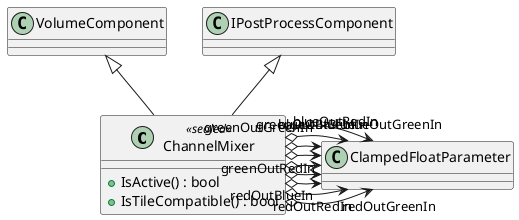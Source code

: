 @startuml
class ChannelMixer <<sealed>> {
    + IsActive() : bool
    + IsTileCompatible() : bool
}
VolumeComponent <|-- ChannelMixer
IPostProcessComponent <|-- ChannelMixer
ChannelMixer o-> "redOutRedIn" ClampedFloatParameter
ChannelMixer o-> "redOutGreenIn" ClampedFloatParameter
ChannelMixer o-> "redOutBlueIn" ClampedFloatParameter
ChannelMixer o-> "greenOutRedIn" ClampedFloatParameter
ChannelMixer o-> "greenOutGreenIn" ClampedFloatParameter
ChannelMixer o-> "greenOutBlueIn" ClampedFloatParameter
ChannelMixer o-> "blueOutRedIn" ClampedFloatParameter
ChannelMixer o-> "blueOutGreenIn" ClampedFloatParameter
ChannelMixer o-> "blueOutBlueIn" ClampedFloatParameter
@enduml
